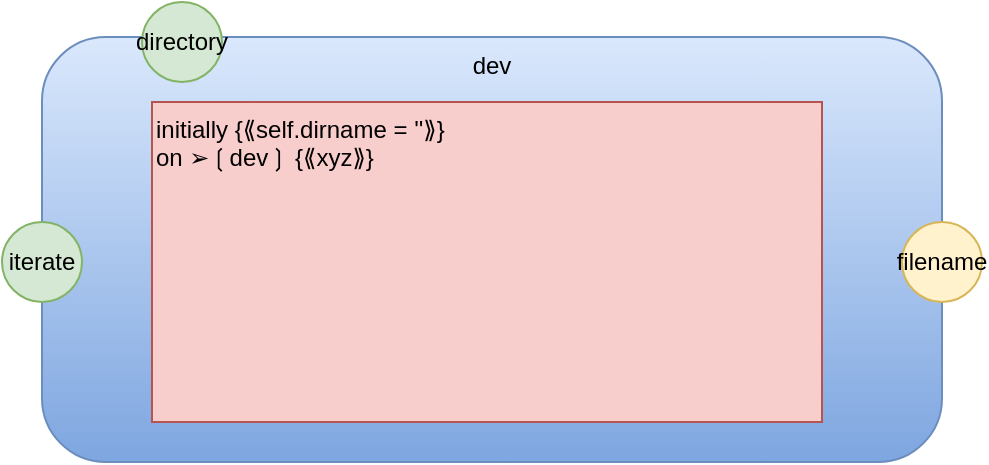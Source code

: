 <mxfile version="14.6.13" type="device"><diagram id="0XrGvogoctVbV3V23D5W" name="Page-1"><mxGraphModel dx="6" dy="772" grid="1" gridSize="10" guides="1" tooltips="1" connect="1" arrows="1" fold="1" page="1" pageScale="1" pageWidth="1100" pageHeight="850" math="0" shadow="0"><root><mxCell id="0"/><mxCell id="1" parent="0"/><mxCell id="yHWN_XODvyVebYNQqBD7-2" value="dev" style="rounded=1;whiteSpace=wrap;html=1;horizontal=1;verticalAlign=top;strokeColor=#6c8ebf;fillColor=#dae8fc;gradientColor=#7ea6e0;" parent="1" vertex="1"><mxGeometry x="1230" y="47.5" width="450" height="212.5" as="geometry"/></mxCell><mxCell id="yHWN_XODvyVebYNQqBD7-3" value="filename" style="ellipse;whiteSpace=wrap;html=1;aspect=fixed;fillColor=#fff2cc;strokeColor=#d6b656;" parent="1" vertex="1"><mxGeometry x="1660" y="140" width="40" height="40" as="geometry"/></mxCell><mxCell id="yHWN_XODvyVebYNQqBD7-4" value="iterate" style="ellipse;whiteSpace=wrap;html=1;aspect=fixed;fillColor=#d5e8d4;strokeColor=#82b366;" parent="1" vertex="1"><mxGeometry x="1210" y="140" width="40" height="40" as="geometry"/></mxCell><mxCell id="yHWN_XODvyVebYNQqBD7-5" value="directory" style="ellipse;whiteSpace=wrap;html=1;aspect=fixed;fillColor=#d5e8d4;strokeColor=#82b366;" parent="1" vertex="1"><mxGeometry x="1280" y="30" width="40" height="40" as="geometry"/></mxCell><mxCell id="yHWN_XODvyVebYNQqBD7-8" value="&lt;div&gt;&lt;div&gt;initially {⟪self.dirname = ''⟫}&lt;/div&gt;&lt;div&gt;on ➢❲dev❳ {&lt;span&gt;⟪xyz&lt;/span&gt;&lt;span&gt;⟫}&lt;/span&gt;&lt;/div&gt;&lt;div&gt;&lt;span&gt;&amp;nbsp; &amp;nbsp; &amp;nbsp; &amp;nbsp;&lt;/span&gt;&lt;br&gt;&lt;/div&gt;&lt;/div&gt;&lt;div&gt;&lt;br&gt;&lt;/div&gt;" style="rounded=0;whiteSpace=wrap;html=1;align=left;verticalAlign=top;fillColor=#f8cecc;strokeColor=#b85450;" parent="1" vertex="1"><mxGeometry x="1285" y="80" width="335" height="160" as="geometry"/></mxCell></root></mxGraphModel></diagram></mxfile>